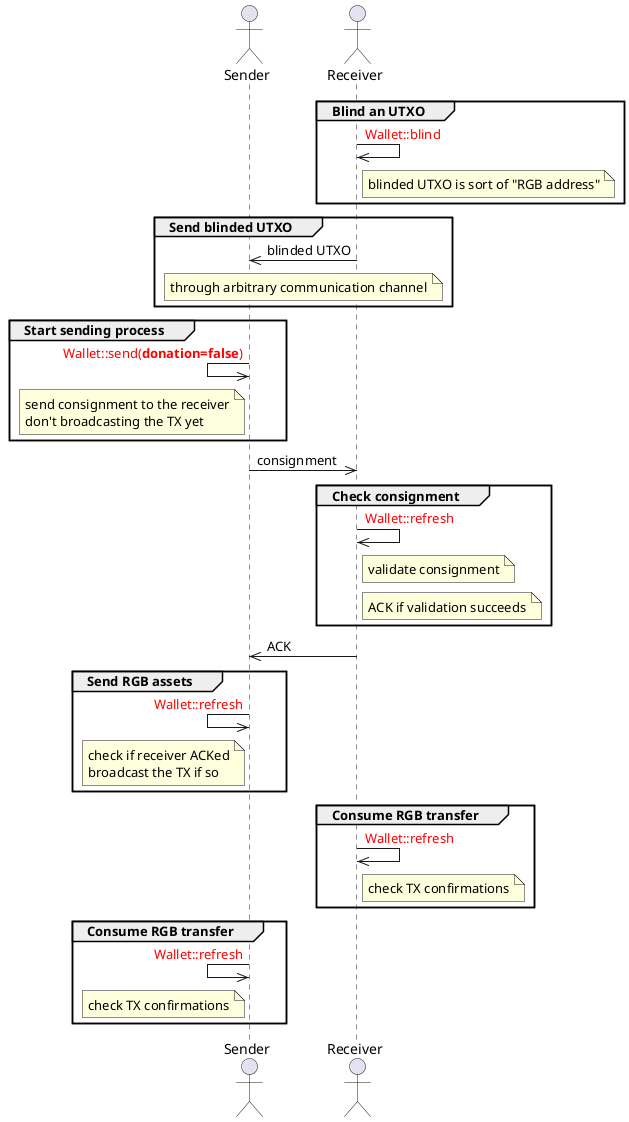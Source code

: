 @startuml
Actor Sender as S
Actor Receiver as R

group Blind an UTXO
R ->> R: <font color=red>Wallet::blind</font>
note right of R: blinded UTXO is sort of "RGB address"
end

group Send blinded UTXO
R ->> S: blinded UTXO
note over R,S: through arbitrary communication channel
end

group Start sending process
S <<- S: <font color=red>Wallet::send(**donation=false**)</font>
note left of S: send consignment to the receiver\ndon't broadcasting the TX yet
end

S ->> R: consignment

group Check consignment
R ->> R: <font color=red>Wallet::refresh</font>
note right of R: validate consignment
note right of R: ACK if validation succeeds
end

R ->> S: ACK

group Send RGB assets
S <<- S: <font color=red>Wallet::refresh</font>
note left of S: check if receiver ACKed\nbroadcast the TX if so
end

group Consume RGB transfer
R ->> R: <font color=red>Wallet::refresh</font>
note right of R: check TX confirmations
end

group Consume RGB transfer
S <<- S: <font color=red>Wallet::refresh</font>
note left of S: check TX confirmations
end
@enduml
